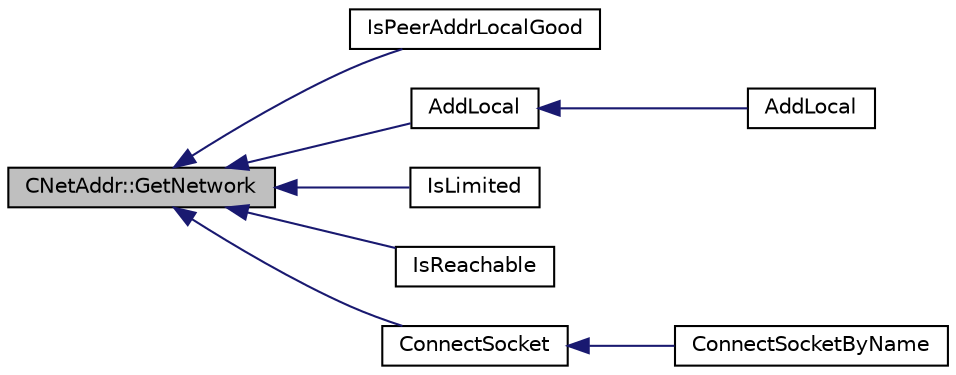 digraph "CNetAddr::GetNetwork"
{
  edge [fontname="Helvetica",fontsize="10",labelfontname="Helvetica",labelfontsize="10"];
  node [fontname="Helvetica",fontsize="10",shape=record];
  rankdir="LR";
  Node98 [label="CNetAddr::GetNetwork",height=0.2,width=0.4,color="black", fillcolor="grey75", style="filled", fontcolor="black"];
  Node98 -> Node99 [dir="back",color="midnightblue",fontsize="10",style="solid",fontname="Helvetica"];
  Node99 [label="IsPeerAddrLocalGood",height=0.2,width=0.4,color="black", fillcolor="white", style="filled",URL="$d7/d97/net_8h.html#a058b75c6fcc94a0643184c237ad6de93"];
  Node98 -> Node100 [dir="back",color="midnightblue",fontsize="10",style="solid",fontname="Helvetica"];
  Node100 [label="AddLocal",height=0.2,width=0.4,color="black", fillcolor="white", style="filled",URL="$d7/d97/net_8h.html#a337d6af198a6b0d75f830e56da9b91e9"];
  Node100 -> Node101 [dir="back",color="midnightblue",fontsize="10",style="solid",fontname="Helvetica"];
  Node101 [label="AddLocal",height=0.2,width=0.4,color="black", fillcolor="white", style="filled",URL="$d7/d97/net_8h.html#abda4e8f87772f9a9d9d8f52a93791ffc"];
  Node98 -> Node102 [dir="back",color="midnightblue",fontsize="10",style="solid",fontname="Helvetica"];
  Node102 [label="IsLimited",height=0.2,width=0.4,color="black", fillcolor="white", style="filled",URL="$d7/d97/net_8h.html#a7f5f5a0bf934e49c7137ee4aa6eb8732"];
  Node98 -> Node103 [dir="back",color="midnightblue",fontsize="10",style="solid",fontname="Helvetica"];
  Node103 [label="IsReachable",height=0.2,width=0.4,color="black", fillcolor="white", style="filled",URL="$d7/d97/net_8h.html#a0eb7db987ad1a1bf139d0cd46873ed29",tooltip="check whether a given address is in a network we can probably connect to "];
  Node98 -> Node104 [dir="back",color="midnightblue",fontsize="10",style="solid",fontname="Helvetica"];
  Node104 [label="ConnectSocket",height=0.2,width=0.4,color="black", fillcolor="white", style="filled",URL="$da/df0/netbase_8h.html#a1647b6ef2c58fd2f57f9243d3f17093d"];
  Node104 -> Node105 [dir="back",color="midnightblue",fontsize="10",style="solid",fontname="Helvetica"];
  Node105 [label="ConnectSocketByName",height=0.2,width=0.4,color="black", fillcolor="white", style="filled",URL="$da/df0/netbase_8h.html#a6b06ed45e08d73e435c656a4dfcb0a95"];
}
